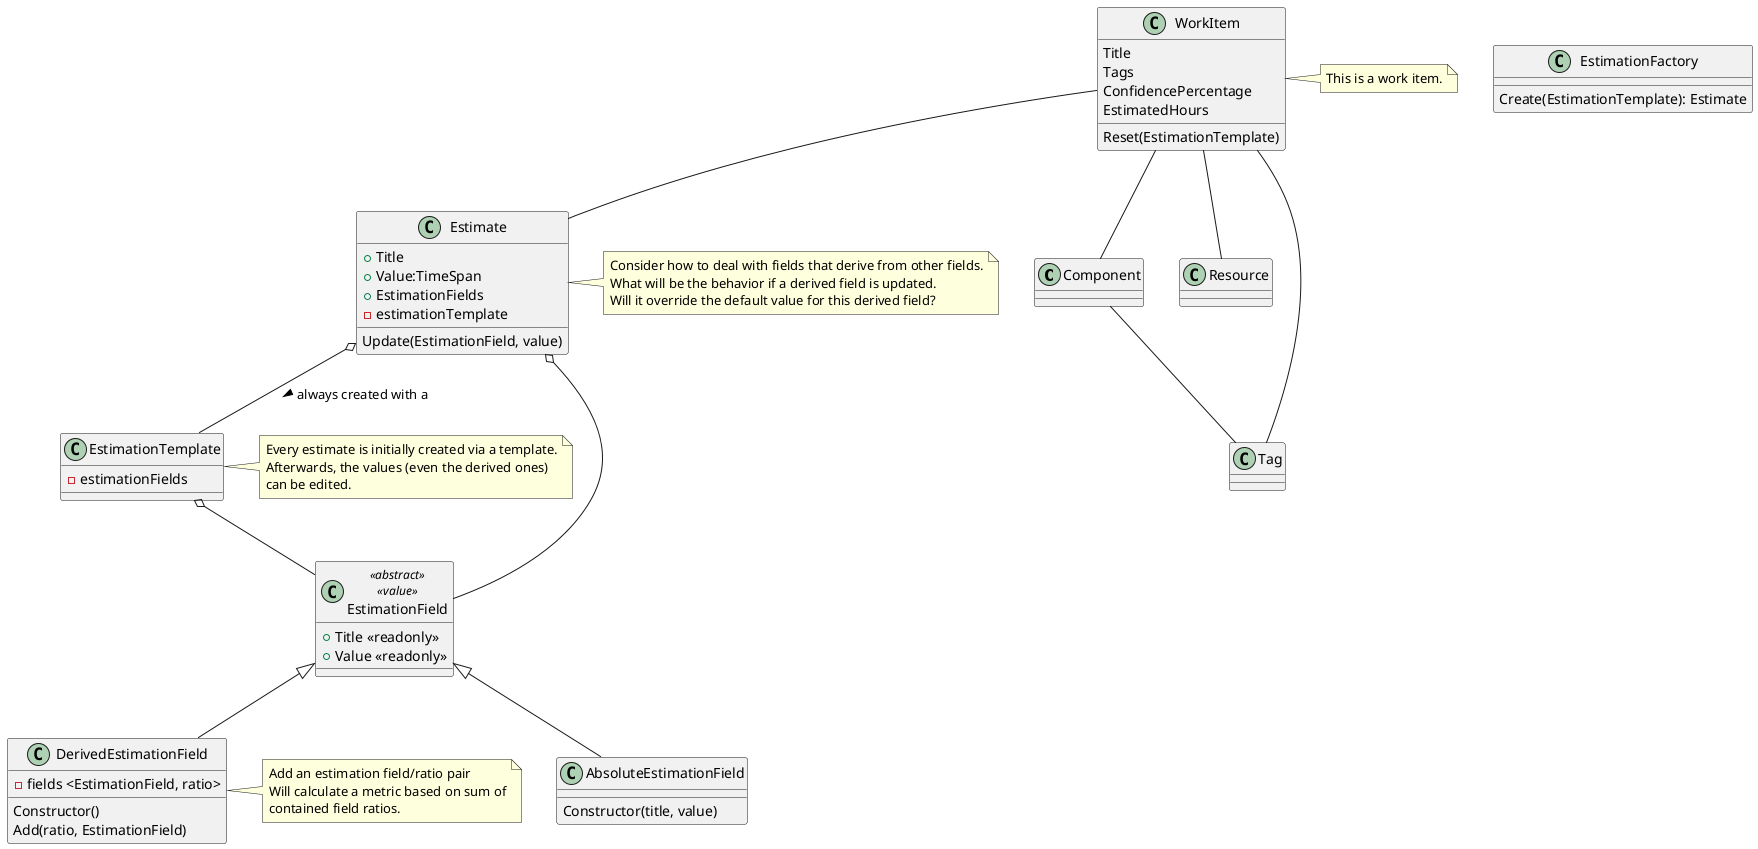 @startuml
    ' https://plantuml.com/salt

    class Component {}
    class WorkItem {
        Title
        Tags
        ConfidencePercentage
        EstimatedHours
        Reset(EstimationTemplate)
    }
    note right of WorkItem
        This is a work item.
    end note
    
    class Estimate {
        + Title
        + Value:TimeSpan
        + EstimationFields
        - estimationTemplate
        Update(EstimationField, value)
    }
    note right of Estimate
    Consider how to deal with fields that derive from other fields.
    What will be the behavior if a derived field is updated.
    Will it override the default value for this derived field?
    end note

    class Resource {}
    class Tag {}
    class EstimationTemplate {
        - estimationFields
    }
    note right of EstimationTemplate
    Every estimate is initially created via a template.
    Afterwards, the values (even the derived ones)
    can be edited.
    end note

    class EstimationFactory {
        Create(EstimationTemplate): Estimate
    }
    
    class EstimationField <<abstract>> <<value>> {
        + Title <<readonly>>
        + Value <<readonly>>
    }
    class AbsoluteEstimationField {
        Constructor(title, value)
    }

    class DerivedEstimationField {
        - fields <EstimationField, ratio>
        Constructor()
        Add(ratio, EstimationField)
    }
    note left of DerivedEstimationField
        Add an estimation field/ratio pair
        Will calculate a metric based on sum of
        contained field ratios.        
    end note

    EstimationTemplate o-- EstimationField
    Estimate o--EstimationTemplate : always created with a >
    Estimate o-- EstimationField
    EstimationField <|-- DerivedEstimationField
    EstimationField <|-- AbsoluteEstimationField

    ' Estimate -- EstimationFactory
    ' EstimationFactory -- EstimationTemplate

    Component -- Tag
    WorkItem -- Tag

    WorkItem -- Component
    WorkItem -- Resource
    WorkItem -- Estimate

@enduml
